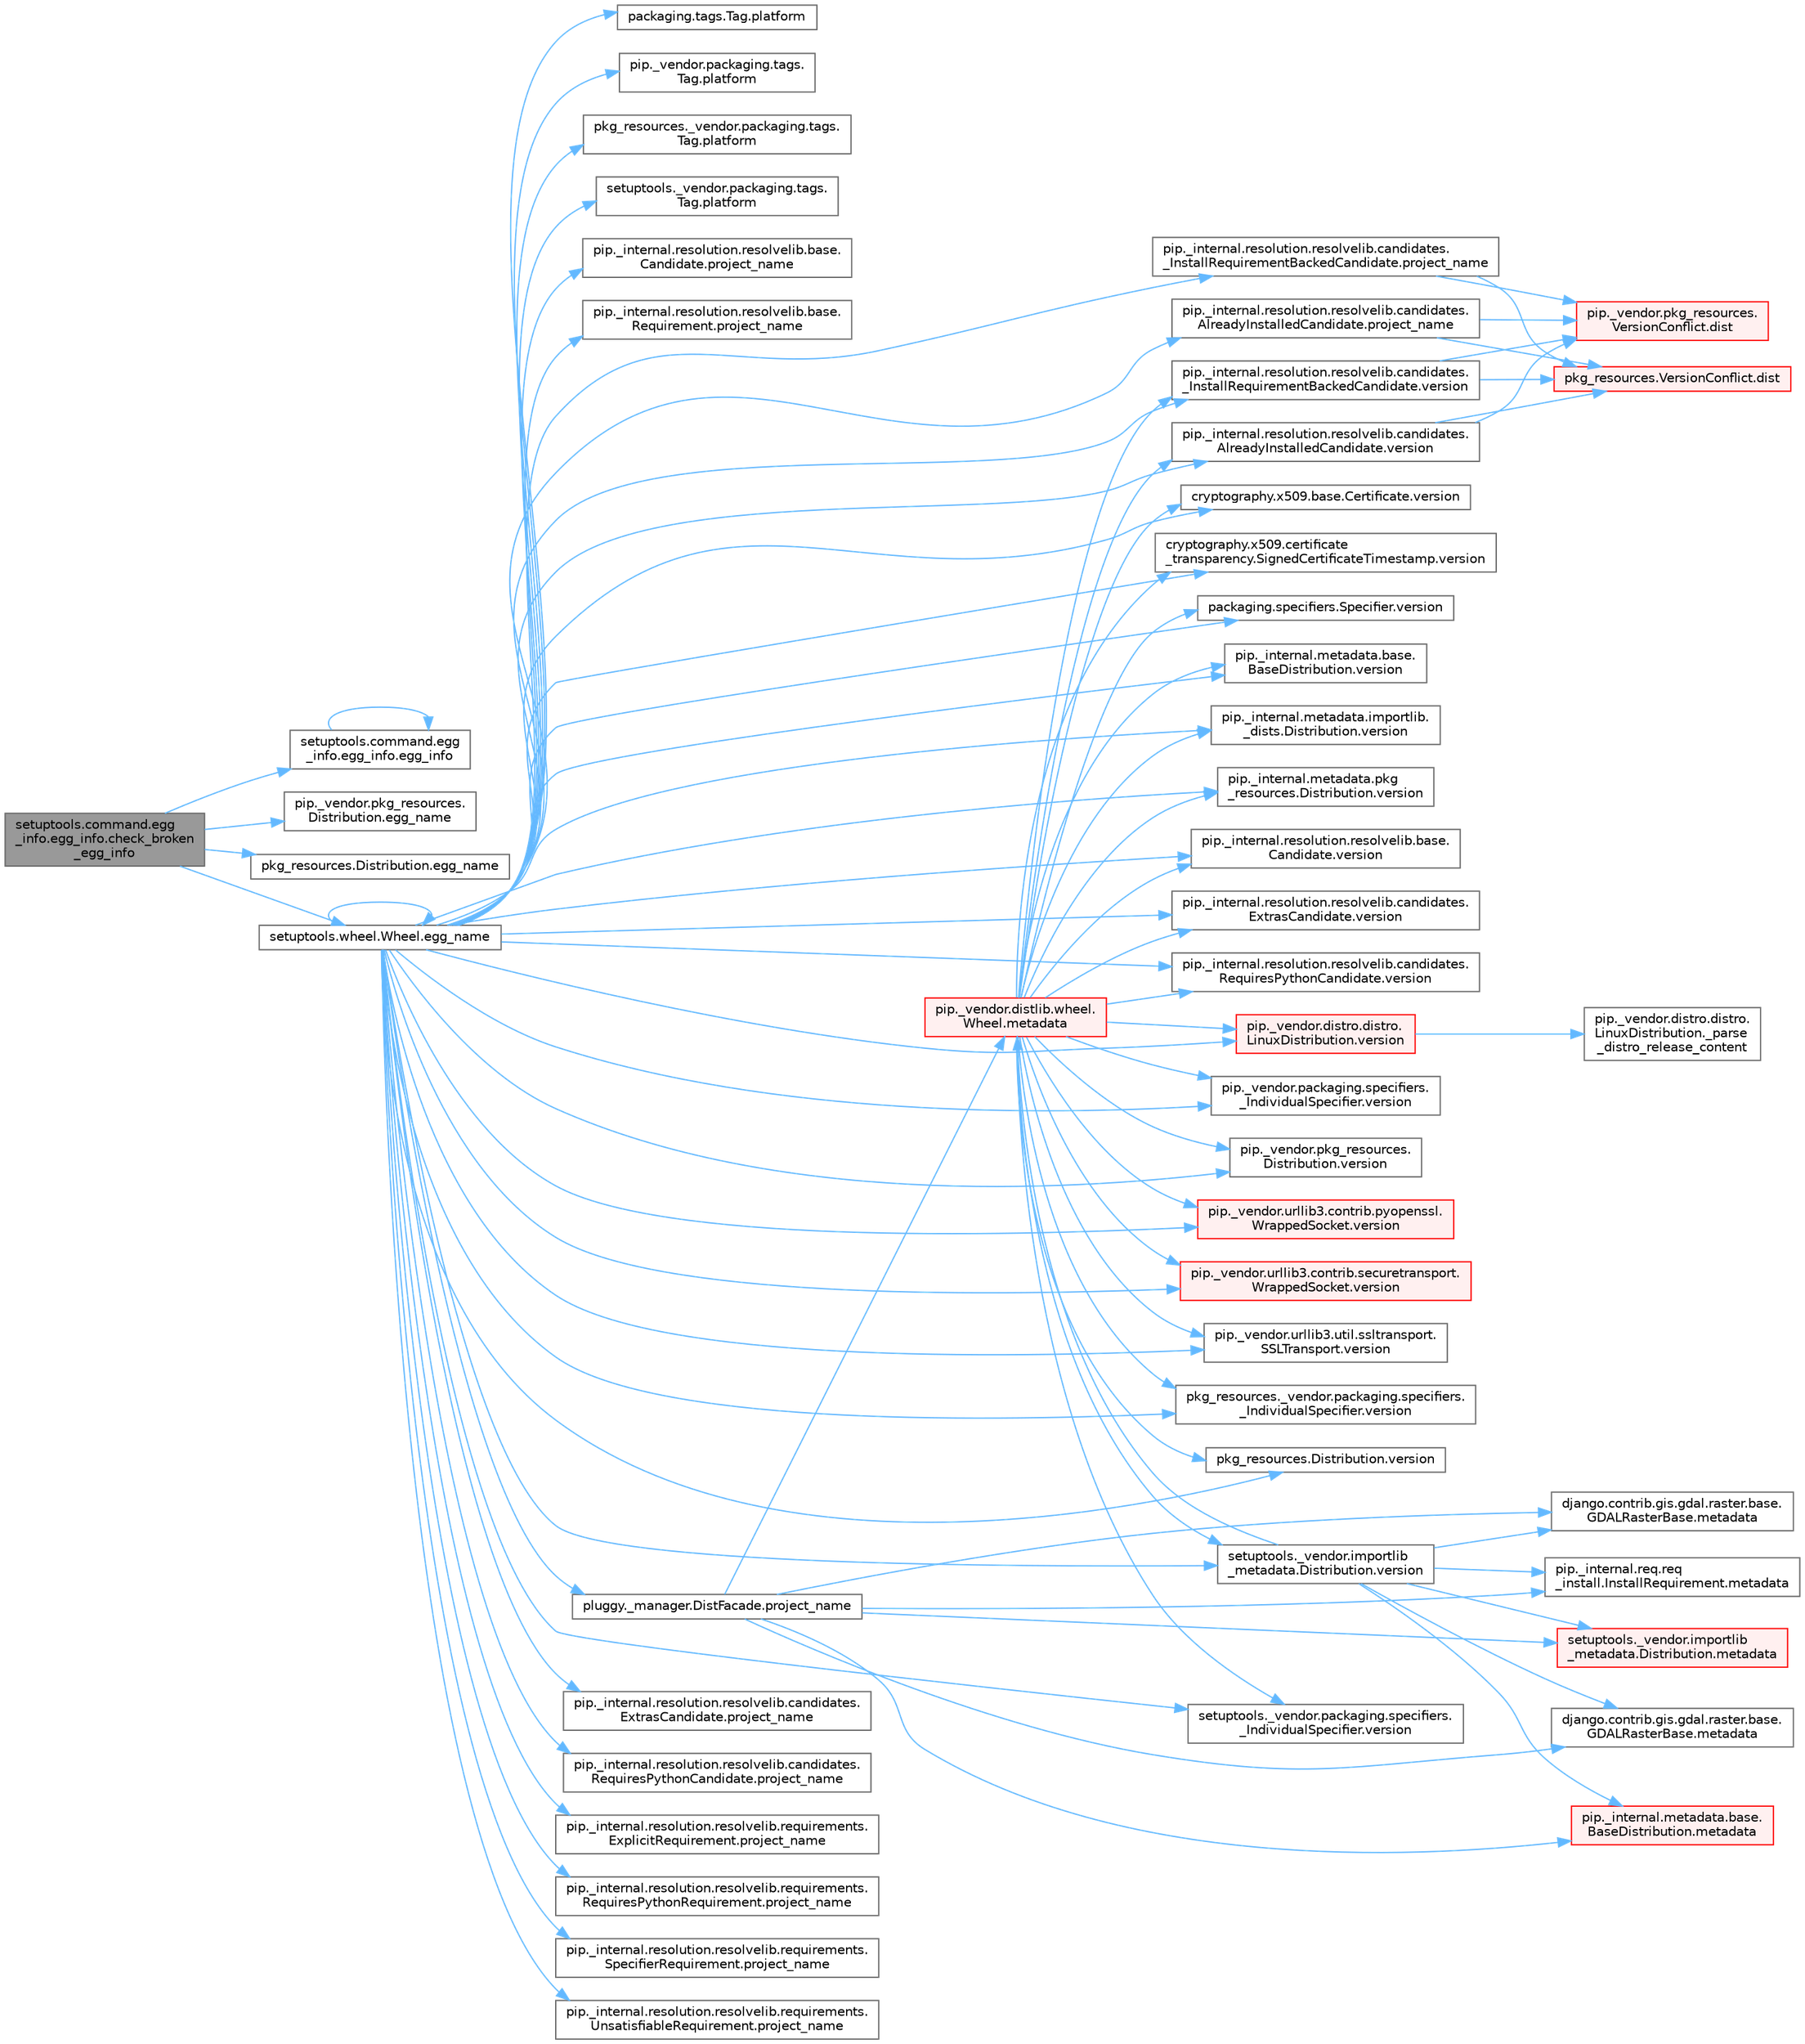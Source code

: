 digraph "setuptools.command.egg_info.egg_info.check_broken_egg_info"
{
 // LATEX_PDF_SIZE
  bgcolor="transparent";
  edge [fontname=Helvetica,fontsize=10,labelfontname=Helvetica,labelfontsize=10];
  node [fontname=Helvetica,fontsize=10,shape=box,height=0.2,width=0.4];
  rankdir="LR";
  Node1 [id="Node000001",label="setuptools.command.egg\l_info.egg_info.check_broken\l_egg_info",height=0.2,width=0.4,color="gray40", fillcolor="grey60", style="filled", fontcolor="black",tooltip=" "];
  Node1 -> Node2 [id="edge1_Node000001_Node000002",color="steelblue1",style="solid",tooltip=" "];
  Node2 [id="Node000002",label="setuptools.command.egg\l_info.egg_info.egg_info",height=0.2,width=0.4,color="grey40", fillcolor="white", style="filled",URL="$classsetuptools_1_1command_1_1egg__info_1_1egg__info.html#ac0d4a2c1b84c0d8d939fe957b7793196",tooltip=" "];
  Node2 -> Node2 [id="edge2_Node000002_Node000002",color="steelblue1",style="solid",tooltip=" "];
  Node1 -> Node3 [id="edge3_Node000001_Node000003",color="steelblue1",style="solid",tooltip=" "];
  Node3 [id="Node000003",label="pip._vendor.pkg_resources.\lDistribution.egg_name",height=0.2,width=0.4,color="grey40", fillcolor="white", style="filled",URL="$classpip_1_1__vendor_1_1pkg__resources_1_1_distribution.html#af2b279b691504bd9389458ed90c27067",tooltip=" "];
  Node1 -> Node4 [id="edge4_Node000001_Node000004",color="steelblue1",style="solid",tooltip=" "];
  Node4 [id="Node000004",label="pkg_resources.Distribution.egg_name",height=0.2,width=0.4,color="grey40", fillcolor="white", style="filled",URL="$classpkg__resources_1_1_distribution.html#ae0fbf641c4a15bab6827ed5234bdb8d8",tooltip=" "];
  Node1 -> Node5 [id="edge5_Node000001_Node000005",color="steelblue1",style="solid",tooltip=" "];
  Node5 [id="Node000005",label="setuptools.wheel.Wheel.egg_name",height=0.2,width=0.4,color="grey40", fillcolor="white", style="filled",URL="$classsetuptools_1_1wheel_1_1_wheel.html#ace57f96c61bc47f5ea2d223184a533f0",tooltip=" "];
  Node5 -> Node5 [id="edge6_Node000005_Node000005",color="steelblue1",style="solid",tooltip=" "];
  Node5 -> Node6 [id="edge7_Node000005_Node000006",color="steelblue1",style="solid",tooltip=" "];
  Node6 [id="Node000006",label="packaging.tags.Tag.platform",height=0.2,width=0.4,color="grey40", fillcolor="white", style="filled",URL="$classpackaging_1_1tags_1_1_tag.html#a71802691b79e340da56925df604c79e0",tooltip=" "];
  Node5 -> Node7 [id="edge8_Node000005_Node000007",color="steelblue1",style="solid",tooltip=" "];
  Node7 [id="Node000007",label="pip._vendor.packaging.tags.\lTag.platform",height=0.2,width=0.4,color="grey40", fillcolor="white", style="filled",URL="$classpip_1_1__vendor_1_1packaging_1_1tags_1_1_tag.html#afce7b1c0d18c1a3dc15b6ed3d780d1b4",tooltip=" "];
  Node5 -> Node8 [id="edge9_Node000005_Node000008",color="steelblue1",style="solid",tooltip=" "];
  Node8 [id="Node000008",label="pkg_resources._vendor.packaging.tags.\lTag.platform",height=0.2,width=0.4,color="grey40", fillcolor="white", style="filled",URL="$classpkg__resources_1_1__vendor_1_1packaging_1_1tags_1_1_tag.html#a87b077c018d9d807f57ba3a4bab2634c",tooltip=" "];
  Node5 -> Node9 [id="edge10_Node000005_Node000009",color="steelblue1",style="solid",tooltip=" "];
  Node9 [id="Node000009",label="setuptools._vendor.packaging.tags.\lTag.platform",height=0.2,width=0.4,color="grey40", fillcolor="white", style="filled",URL="$classsetuptools_1_1__vendor_1_1packaging_1_1tags_1_1_tag.html#ab234b26b94a7bac58c2b92c0b23152f5",tooltip=" "];
  Node5 -> Node10 [id="edge11_Node000005_Node000010",color="steelblue1",style="solid",tooltip=" "];
  Node10 [id="Node000010",label="pip._internal.resolution.resolvelib.base.\lCandidate.project_name",height=0.2,width=0.4,color="grey40", fillcolor="white", style="filled",URL="$classpip_1_1__internal_1_1resolution_1_1resolvelib_1_1base_1_1_candidate.html#aceefc46c594fc32f62a567eafa8ff507",tooltip=" "];
  Node5 -> Node11 [id="edge12_Node000005_Node000011",color="steelblue1",style="solid",tooltip=" "];
  Node11 [id="Node000011",label="pip._internal.resolution.resolvelib.base.\lRequirement.project_name",height=0.2,width=0.4,color="grey40", fillcolor="white", style="filled",URL="$classpip_1_1__internal_1_1resolution_1_1resolvelib_1_1base_1_1_requirement.html#a9e7ef67fedb014e089230eab20cd5e62",tooltip=" "];
  Node5 -> Node12 [id="edge13_Node000005_Node000012",color="steelblue1",style="solid",tooltip=" "];
  Node12 [id="Node000012",label="pip._internal.resolution.resolvelib.candidates.\l_InstallRequirementBackedCandidate.project_name",height=0.2,width=0.4,color="grey40", fillcolor="white", style="filled",URL="$classpip_1_1__internal_1_1resolution_1_1resolvelib_1_1candidates_1_1___install_requirement_backed_candidate.html#afb29636cf2105645e2e535afe69ee58b",tooltip=" "];
  Node12 -> Node13 [id="edge14_Node000012_Node000013",color="steelblue1",style="solid",tooltip=" "];
  Node13 [id="Node000013",label="pip._vendor.pkg_resources.\lVersionConflict.dist",height=0.2,width=0.4,color="red", fillcolor="#FFF0F0", style="filled",URL="$classpip_1_1__vendor_1_1pkg__resources_1_1_version_conflict.html#a7fa47ad16b5d2c05a357fb42fc4d595d",tooltip=" "];
  Node12 -> Node17 [id="edge15_Node000012_Node000017",color="steelblue1",style="solid",tooltip=" "];
  Node17 [id="Node000017",label="pkg_resources.VersionConflict.dist",height=0.2,width=0.4,color="red", fillcolor="#FFF0F0", style="filled",URL="$classpkg__resources_1_1_version_conflict.html#adab9bd550162ac64afce604568730ae8",tooltip=" "];
  Node5 -> Node18 [id="edge16_Node000005_Node000018",color="steelblue1",style="solid",tooltip=" "];
  Node18 [id="Node000018",label="pip._internal.resolution.resolvelib.candidates.\lAlreadyInstalledCandidate.project_name",height=0.2,width=0.4,color="grey40", fillcolor="white", style="filled",URL="$classpip_1_1__internal_1_1resolution_1_1resolvelib_1_1candidates_1_1_already_installed_candidate.html#a7a8c464f07a539f78d39fa5283b6e785",tooltip=" "];
  Node18 -> Node13 [id="edge17_Node000018_Node000013",color="steelblue1",style="solid",tooltip=" "];
  Node18 -> Node17 [id="edge18_Node000018_Node000017",color="steelblue1",style="solid",tooltip=" "];
  Node5 -> Node19 [id="edge19_Node000005_Node000019",color="steelblue1",style="solid",tooltip=" "];
  Node19 [id="Node000019",label="pip._internal.resolution.resolvelib.candidates.\lExtrasCandidate.project_name",height=0.2,width=0.4,color="grey40", fillcolor="white", style="filled",URL="$classpip_1_1__internal_1_1resolution_1_1resolvelib_1_1candidates_1_1_extras_candidate.html#afd5cf51e5e0260ce36e402b61fdba92f",tooltip=" "];
  Node5 -> Node20 [id="edge20_Node000005_Node000020",color="steelblue1",style="solid",tooltip=" "];
  Node20 [id="Node000020",label="pip._internal.resolution.resolvelib.candidates.\lRequiresPythonCandidate.project_name",height=0.2,width=0.4,color="grey40", fillcolor="white", style="filled",URL="$classpip_1_1__internal_1_1resolution_1_1resolvelib_1_1candidates_1_1_requires_python_candidate.html#a3e210595f49465f9b592a12dcaf29a69",tooltip=" "];
  Node5 -> Node21 [id="edge21_Node000005_Node000021",color="steelblue1",style="solid",tooltip=" "];
  Node21 [id="Node000021",label="pip._internal.resolution.resolvelib.requirements.\lExplicitRequirement.project_name",height=0.2,width=0.4,color="grey40", fillcolor="white", style="filled",URL="$classpip_1_1__internal_1_1resolution_1_1resolvelib_1_1requirements_1_1_explicit_requirement.html#a295ba3ae7f6e43ae7f3addb1d50e70fd",tooltip=" "];
  Node5 -> Node22 [id="edge22_Node000005_Node000022",color="steelblue1",style="solid",tooltip=" "];
  Node22 [id="Node000022",label="pip._internal.resolution.resolvelib.requirements.\lRequiresPythonRequirement.project_name",height=0.2,width=0.4,color="grey40", fillcolor="white", style="filled",URL="$classpip_1_1__internal_1_1resolution_1_1resolvelib_1_1requirements_1_1_requires_python_requirement.html#af5ab8fd112f3ff86dd04c739a9565227",tooltip=" "];
  Node5 -> Node23 [id="edge23_Node000005_Node000023",color="steelblue1",style="solid",tooltip=" "];
  Node23 [id="Node000023",label="pip._internal.resolution.resolvelib.requirements.\lSpecifierRequirement.project_name",height=0.2,width=0.4,color="grey40", fillcolor="white", style="filled",URL="$classpip_1_1__internal_1_1resolution_1_1resolvelib_1_1requirements_1_1_specifier_requirement.html#a1610069dd17d6255c0dea8a1d2e6763f",tooltip=" "];
  Node5 -> Node24 [id="edge24_Node000005_Node000024",color="steelblue1",style="solid",tooltip=" "];
  Node24 [id="Node000024",label="pip._internal.resolution.resolvelib.requirements.\lUnsatisfiableRequirement.project_name",height=0.2,width=0.4,color="grey40", fillcolor="white", style="filled",URL="$classpip_1_1__internal_1_1resolution_1_1resolvelib_1_1requirements_1_1_unsatisfiable_requirement.html#a9d0359f486d02c7db78c02de65707837",tooltip=" "];
  Node5 -> Node25 [id="edge25_Node000005_Node000025",color="steelblue1",style="solid",tooltip=" "];
  Node25 [id="Node000025",label="pluggy._manager.DistFacade.project_name",height=0.2,width=0.4,color="grey40", fillcolor="white", style="filled",URL="$classpluggy_1_1__manager_1_1_dist_facade.html#a0c6a7601612999d7e2f7045dc9b31993",tooltip=" "];
  Node25 -> Node26 [id="edge26_Node000025_Node000026",color="steelblue1",style="solid",tooltip=" "];
  Node26 [id="Node000026",label="django.contrib.gis.gdal.raster.base.\lGDALRasterBase.metadata",height=0.2,width=0.4,color="grey40", fillcolor="white", style="filled",URL="$classdjango_1_1contrib_1_1gis_1_1gdal_1_1raster_1_1base_1_1_g_d_a_l_raster_base.html#ac656a9816397d9b605bdbc6175fde717",tooltip=" "];
  Node25 -> Node27 [id="edge27_Node000025_Node000027",color="steelblue1",style="solid",tooltip=" "];
  Node27 [id="Node000027",label="django.contrib.gis.gdal.raster.base.\lGDALRasterBase.metadata",height=0.2,width=0.4,color="grey40", fillcolor="white", style="filled",URL="$classdjango_1_1contrib_1_1gis_1_1gdal_1_1raster_1_1base_1_1_g_d_a_l_raster_base.html#ac68a22e3a52d43707936b339b8af62ad",tooltip=" "];
  Node25 -> Node28 [id="edge28_Node000025_Node000028",color="steelblue1",style="solid",tooltip=" "];
  Node28 [id="Node000028",label="pip._internal.metadata.base.\lBaseDistribution.metadata",height=0.2,width=0.4,color="red", fillcolor="#FFF0F0", style="filled",URL="$classpip_1_1__internal_1_1metadata_1_1base_1_1_base_distribution.html#a665b55bcebd861e5959f53a7d2f1350f",tooltip=" "];
  Node25 -> Node574 [id="edge29_Node000025_Node000574",color="steelblue1",style="solid",tooltip=" "];
  Node574 [id="Node000574",label="pip._internal.req.req\l_install.InstallRequirement.metadata",height=0.2,width=0.4,color="grey40", fillcolor="white", style="filled",URL="$classpip_1_1__internal_1_1req_1_1req__install_1_1_install_requirement.html#a212fdd382933af2966e6a94c2db91bca",tooltip=" "];
  Node25 -> Node575 [id="edge30_Node000025_Node000575",color="steelblue1",style="solid",tooltip=" "];
  Node575 [id="Node000575",label="pip._vendor.distlib.wheel.\lWheel.metadata",height=0.2,width=0.4,color="red", fillcolor="#FFF0F0", style="filled",URL="$classpip_1_1__vendor_1_1distlib_1_1wheel_1_1_wheel.html#a9e567ddb3165e2b2bdb2c358774b32a6",tooltip=" "];
  Node575 -> Node546 [id="edge31_Node000575_Node000546",color="steelblue1",style="solid",tooltip=" "];
  Node546 [id="Node000546",label="cryptography.x509.base.Certificate.version",height=0.2,width=0.4,color="grey40", fillcolor="white", style="filled",URL="$classcryptography_1_1x509_1_1base_1_1_certificate.html#a409d340d01bf8acdd9790f6321f1b283",tooltip=" "];
  Node575 -> Node547 [id="edge32_Node000575_Node000547",color="steelblue1",style="solid",tooltip=" "];
  Node547 [id="Node000547",label="cryptography.x509.certificate\l_transparency.SignedCertificateTimestamp.version",height=0.2,width=0.4,color="grey40", fillcolor="white", style="filled",URL="$classcryptography_1_1x509_1_1certificate__transparency_1_1_signed_certificate_timestamp.html#a19434e4df91aa32c7b4654a16a672c8b",tooltip=" "];
  Node575 -> Node548 [id="edge33_Node000575_Node000548",color="steelblue1",style="solid",tooltip=" "];
  Node548 [id="Node000548",label="packaging.specifiers.Specifier.version",height=0.2,width=0.4,color="grey40", fillcolor="white", style="filled",URL="$classpackaging_1_1specifiers_1_1_specifier.html#a362b16f4c6f1f24b6b20b59b35d4689e",tooltip=" "];
  Node575 -> Node549 [id="edge34_Node000575_Node000549",color="steelblue1",style="solid",tooltip=" "];
  Node549 [id="Node000549",label="pip._internal.metadata.base.\lBaseDistribution.version",height=0.2,width=0.4,color="grey40", fillcolor="white", style="filled",URL="$classpip_1_1__internal_1_1metadata_1_1base_1_1_base_distribution.html#af4024115351223c1472e72e4c17da2fc",tooltip=" "];
  Node575 -> Node550 [id="edge35_Node000575_Node000550",color="steelblue1",style="solid",tooltip=" "];
  Node550 [id="Node000550",label="pip._internal.metadata.importlib.\l_dists.Distribution.version",height=0.2,width=0.4,color="grey40", fillcolor="white", style="filled",URL="$classpip_1_1__internal_1_1metadata_1_1importlib_1_1__dists_1_1_distribution.html#abd95316132f93c875260264dd5ae2513",tooltip=" "];
  Node575 -> Node551 [id="edge36_Node000575_Node000551",color="steelblue1",style="solid",tooltip=" "];
  Node551 [id="Node000551",label="pip._internal.metadata.pkg\l_resources.Distribution.version",height=0.2,width=0.4,color="grey40", fillcolor="white", style="filled",URL="$classpip_1_1__internal_1_1metadata_1_1pkg__resources_1_1_distribution.html#ac83e189aa08d2465284bb5d465190dde",tooltip=" "];
  Node575 -> Node552 [id="edge37_Node000575_Node000552",color="steelblue1",style="solid",tooltip=" "];
  Node552 [id="Node000552",label="pip._internal.resolution.resolvelib.base.\lCandidate.version",height=0.2,width=0.4,color="grey40", fillcolor="white", style="filled",URL="$classpip_1_1__internal_1_1resolution_1_1resolvelib_1_1base_1_1_candidate.html#a9c16dfa9e4f9aefc73ba5e64b22a8475",tooltip=" "];
  Node575 -> Node553 [id="edge38_Node000575_Node000553",color="steelblue1",style="solid",tooltip=" "];
  Node553 [id="Node000553",label="pip._internal.resolution.resolvelib.candidates.\l_InstallRequirementBackedCandidate.version",height=0.2,width=0.4,color="grey40", fillcolor="white", style="filled",URL="$classpip_1_1__internal_1_1resolution_1_1resolvelib_1_1candidates_1_1___install_requirement_backed_candidate.html#a4f4a974e66da6155fd19dedc8149f7a9",tooltip=" "];
  Node553 -> Node13 [id="edge39_Node000553_Node000013",color="steelblue1",style="solid",tooltip=" "];
  Node553 -> Node17 [id="edge40_Node000553_Node000017",color="steelblue1",style="solid",tooltip=" "];
  Node575 -> Node554 [id="edge41_Node000575_Node000554",color="steelblue1",style="solid",tooltip=" "];
  Node554 [id="Node000554",label="pip._internal.resolution.resolvelib.candidates.\lAlreadyInstalledCandidate.version",height=0.2,width=0.4,color="grey40", fillcolor="white", style="filled",URL="$classpip_1_1__internal_1_1resolution_1_1resolvelib_1_1candidates_1_1_already_installed_candidate.html#a00f06d15e6d65f9278521c4818effeef",tooltip=" "];
  Node554 -> Node13 [id="edge42_Node000554_Node000013",color="steelblue1",style="solid",tooltip=" "];
  Node554 -> Node17 [id="edge43_Node000554_Node000017",color="steelblue1",style="solid",tooltip=" "];
  Node575 -> Node555 [id="edge44_Node000575_Node000555",color="steelblue1",style="solid",tooltip=" "];
  Node555 [id="Node000555",label="pip._internal.resolution.resolvelib.candidates.\lExtrasCandidate.version",height=0.2,width=0.4,color="grey40", fillcolor="white", style="filled",URL="$classpip_1_1__internal_1_1resolution_1_1resolvelib_1_1candidates_1_1_extras_candidate.html#afd11c944b3a60218acccf10656b4c59e",tooltip=" "];
  Node575 -> Node556 [id="edge45_Node000575_Node000556",color="steelblue1",style="solid",tooltip=" "];
  Node556 [id="Node000556",label="pip._internal.resolution.resolvelib.candidates.\lRequiresPythonCandidate.version",height=0.2,width=0.4,color="grey40", fillcolor="white", style="filled",URL="$classpip_1_1__internal_1_1resolution_1_1resolvelib_1_1candidates_1_1_requires_python_candidate.html#a2ec46fa71f2669b413ba5b9943c19dfc",tooltip=" "];
  Node575 -> Node557 [id="edge46_Node000575_Node000557",color="steelblue1",style="solid",tooltip=" "];
  Node557 [id="Node000557",label="pip._vendor.distro.distro.\lLinuxDistribution.version",height=0.2,width=0.4,color="red", fillcolor="#FFF0F0", style="filled",URL="$classpip_1_1__vendor_1_1distro_1_1distro_1_1_linux_distribution.html#a35f4d1557d49774f4cb5c3f52fca0676",tooltip=" "];
  Node557 -> Node535 [id="edge47_Node000557_Node000535",color="steelblue1",style="solid",tooltip=" "];
  Node535 [id="Node000535",label="pip._vendor.distro.distro.\lLinuxDistribution._parse\l_distro_release_content",height=0.2,width=0.4,color="grey40", fillcolor="white", style="filled",URL="$classpip_1_1__vendor_1_1distro_1_1distro_1_1_linux_distribution.html#a8404778baba4655c22b5d74dea4550c4",tooltip=" "];
  Node575 -> Node562 [id="edge48_Node000575_Node000562",color="steelblue1",style="solid",tooltip=" "];
  Node562 [id="Node000562",label="pip._vendor.packaging.specifiers.\l_IndividualSpecifier.version",height=0.2,width=0.4,color="grey40", fillcolor="white", style="filled",URL="$classpip_1_1__vendor_1_1packaging_1_1specifiers_1_1___individual_specifier.html#a5f58dee6bcf78651ae53becf5ee2f682",tooltip=" "];
  Node575 -> Node563 [id="edge49_Node000575_Node000563",color="steelblue1",style="solid",tooltip=" "];
  Node563 [id="Node000563",label="pip._vendor.pkg_resources.\lDistribution.version",height=0.2,width=0.4,color="grey40", fillcolor="white", style="filled",URL="$classpip_1_1__vendor_1_1pkg__resources_1_1_distribution.html#a783cf8eb18dd829ab29f7d5d44185374",tooltip=" "];
  Node575 -> Node564 [id="edge50_Node000575_Node000564",color="steelblue1",style="solid",tooltip=" "];
  Node564 [id="Node000564",label="pip._vendor.urllib3.contrib.pyopenssl.\lWrappedSocket.version",height=0.2,width=0.4,color="red", fillcolor="#FFF0F0", style="filled",URL="$classpip_1_1__vendor_1_1urllib3_1_1contrib_1_1pyopenssl_1_1_wrapped_socket.html#a87d465579dce4c65898d6b9fb49280d7",tooltip=" "];
  Node575 -> Node567 [id="edge51_Node000575_Node000567",color="steelblue1",style="solid",tooltip=" "];
  Node567 [id="Node000567",label="pip._vendor.urllib3.contrib.securetransport.\lWrappedSocket.version",height=0.2,width=0.4,color="red", fillcolor="#FFF0F0", style="filled",URL="$classpip_1_1__vendor_1_1urllib3_1_1contrib_1_1securetransport_1_1_wrapped_socket.html#accb4ff03401dc8f1355a29ed9da90101",tooltip=" "];
  Node575 -> Node570 [id="edge52_Node000575_Node000570",color="steelblue1",style="solid",tooltip=" "];
  Node570 [id="Node000570",label="pip._vendor.urllib3.util.ssltransport.\lSSLTransport.version",height=0.2,width=0.4,color="grey40", fillcolor="white", style="filled",URL="$classpip_1_1__vendor_1_1urllib3_1_1util_1_1ssltransport_1_1_s_s_l_transport.html#ac87ccb5563ce5ed172b1397afcbadd69",tooltip=" "];
  Node575 -> Node571 [id="edge53_Node000575_Node000571",color="steelblue1",style="solid",tooltip=" "];
  Node571 [id="Node000571",label="pkg_resources._vendor.packaging.specifiers.\l_IndividualSpecifier.version",height=0.2,width=0.4,color="grey40", fillcolor="white", style="filled",URL="$classpkg__resources_1_1__vendor_1_1packaging_1_1specifiers_1_1___individual_specifier.html#af1fa63fc2047fd4dfb4f8128fc1d74ce",tooltip=" "];
  Node575 -> Node572 [id="edge54_Node000575_Node000572",color="steelblue1",style="solid",tooltip=" "];
  Node572 [id="Node000572",label="pkg_resources.Distribution.version",height=0.2,width=0.4,color="grey40", fillcolor="white", style="filled",URL="$classpkg__resources_1_1_distribution.html#a04061ef28a853f4c77f4b64cba1e4ed7",tooltip=" "];
  Node575 -> Node573 [id="edge55_Node000575_Node000573",color="steelblue1",style="solid",tooltip=" "];
  Node573 [id="Node000573",label="setuptools._vendor.importlib\l_metadata.Distribution.version",height=0.2,width=0.4,color="grey40", fillcolor="white", style="filled",URL="$classsetuptools_1_1__vendor_1_1importlib__metadata_1_1_distribution.html#a7c335c158718e634680c2c3ca271962e",tooltip=" "];
  Node573 -> Node26 [id="edge56_Node000573_Node000026",color="steelblue1",style="solid",tooltip=" "];
  Node573 -> Node27 [id="edge57_Node000573_Node000027",color="steelblue1",style="solid",tooltip=" "];
  Node573 -> Node28 [id="edge58_Node000573_Node000028",color="steelblue1",style="solid",tooltip=" "];
  Node573 -> Node574 [id="edge59_Node000573_Node000574",color="steelblue1",style="solid",tooltip=" "];
  Node573 -> Node575 [id="edge60_Node000573_Node000575",color="steelblue1",style="solid",tooltip=" "];
  Node573 -> Node793 [id="edge61_Node000573_Node000793",color="steelblue1",style="solid",tooltip=" "];
  Node793 [id="Node000793",label="setuptools._vendor.importlib\l_metadata.Distribution.metadata",height=0.2,width=0.4,color="red", fillcolor="#FFF0F0", style="filled",URL="$classsetuptools_1_1__vendor_1_1importlib__metadata_1_1_distribution.html#afe56c9fb55cf594cb94d0ebe52c32fad",tooltip=" "];
  Node575 -> Node1005 [id="edge62_Node000575_Node001005",color="steelblue1",style="solid",tooltip=" "];
  Node1005 [id="Node001005",label="setuptools._vendor.packaging.specifiers.\l_IndividualSpecifier.version",height=0.2,width=0.4,color="grey40", fillcolor="white", style="filled",URL="$classsetuptools_1_1__vendor_1_1packaging_1_1specifiers_1_1___individual_specifier.html#a9abd6ec6aea6456233c7c454c171dcbf",tooltip=" "];
  Node25 -> Node793 [id="edge63_Node000025_Node000793",color="steelblue1",style="solid",tooltip=" "];
  Node5 -> Node546 [id="edge64_Node000005_Node000546",color="steelblue1",style="solid",tooltip=" "];
  Node5 -> Node547 [id="edge65_Node000005_Node000547",color="steelblue1",style="solid",tooltip=" "];
  Node5 -> Node548 [id="edge66_Node000005_Node000548",color="steelblue1",style="solid",tooltip=" "];
  Node5 -> Node549 [id="edge67_Node000005_Node000549",color="steelblue1",style="solid",tooltip=" "];
  Node5 -> Node550 [id="edge68_Node000005_Node000550",color="steelblue1",style="solid",tooltip=" "];
  Node5 -> Node551 [id="edge69_Node000005_Node000551",color="steelblue1",style="solid",tooltip=" "];
  Node5 -> Node552 [id="edge70_Node000005_Node000552",color="steelblue1",style="solid",tooltip=" "];
  Node5 -> Node553 [id="edge71_Node000005_Node000553",color="steelblue1",style="solid",tooltip=" "];
  Node5 -> Node554 [id="edge72_Node000005_Node000554",color="steelblue1",style="solid",tooltip=" "];
  Node5 -> Node555 [id="edge73_Node000005_Node000555",color="steelblue1",style="solid",tooltip=" "];
  Node5 -> Node556 [id="edge74_Node000005_Node000556",color="steelblue1",style="solid",tooltip=" "];
  Node5 -> Node557 [id="edge75_Node000005_Node000557",color="steelblue1",style="solid",tooltip=" "];
  Node5 -> Node562 [id="edge76_Node000005_Node000562",color="steelblue1",style="solid",tooltip=" "];
  Node5 -> Node563 [id="edge77_Node000005_Node000563",color="steelblue1",style="solid",tooltip=" "];
  Node5 -> Node564 [id="edge78_Node000005_Node000564",color="steelblue1",style="solid",tooltip=" "];
  Node5 -> Node567 [id="edge79_Node000005_Node000567",color="steelblue1",style="solid",tooltip=" "];
  Node5 -> Node570 [id="edge80_Node000005_Node000570",color="steelblue1",style="solid",tooltip=" "];
  Node5 -> Node571 [id="edge81_Node000005_Node000571",color="steelblue1",style="solid",tooltip=" "];
  Node5 -> Node572 [id="edge82_Node000005_Node000572",color="steelblue1",style="solid",tooltip=" "];
  Node5 -> Node573 [id="edge83_Node000005_Node000573",color="steelblue1",style="solid",tooltip=" "];
  Node5 -> Node1005 [id="edge84_Node000005_Node001005",color="steelblue1",style="solid",tooltip=" "];
}

